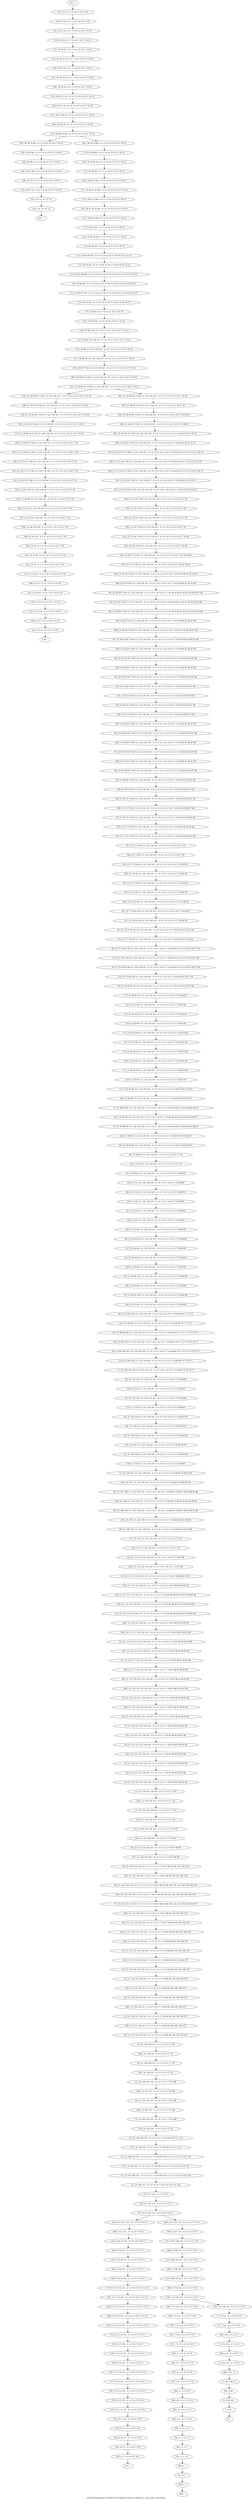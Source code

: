 digraph G {
graph [label="Tree-decomposition of width 9 for register allocator (function _core_state_transition)"]
0[label="0 | : "];
1[label="1 | 155 : "];
2[label="2 | 154 155 : "];
3[label="3 | 153 154 : 6 "];
4[label="4 | 152 153 : 0 1 4 5 6 "];
5[label="5 | 151 152 : 0 1 4 5 6 "];
6[label="6 | 7 151 : 0 1 4 5 6 7 8 "];
7[label="7 | 7 9 151 : 0 1 4 5 6 7 8 9 "];
8[label="8 | 9 149 150 151 : 0 1 4 5 6 7 8 9 "];
9[label="9 | 9 148 149 151 : 0 1 4 5 6 7 8 9 "];
10[label="10 | 9 147 148 151 : 0 1 4 5 6 7 8 9 "];
11[label="11 | 21 146 147 : 0 1 6 7 8 11 17 18 113 114 115 116 "];
12[label="12 | 21 145 146 147 : 0 1 6 7 8 11 17 18 109 110 111 112 113 114 115 116 "];
13[label="13 | 21 144 145 147 : 0 1 6 7 8 11 17 18 109 110 111 112 113 114 115 116 "];
14[label="14 | 21 143 144 147 : 0 1 6 7 8 11 17 18 109 110 111 112 "];
15[label="15 | 21 142 143 147 : 0 1 6 7 8 11 17 18 108 "];
16[label="16 | 21 141 142 147 : 0 1 6 7 8 11 17 18 108 "];
17[label="17 | 21 140 141 147 : 0 1 6 7 8 11 17 18 108 "];
18[label="18 | 21 139 140 147 : 0 1 6 7 8 11 17 18 "];
19[label="19 | 21 138 139 147 : 0 1 6 7 8 11 17 18 "];
20[label="20 | 21 137 138 139 147 : 0 1 6 7 8 11 17 18 98 99 104 105 106 107 "];
21[label="21 | 21 136 137 139 147 : 0 1 6 7 8 11 17 18 98 99 104 105 106 107 "];
22[label="22 | 21 135 136 139 147 : 0 1 6 7 8 11 17 18 98 99 104 105 106 107 "];
23[label="23 | 21 134 135 139 147 : 0 1 6 7 8 11 17 18 98 99 104 105 106 107 "];
24[label="24 | 21 133 134 135 139 147 : 0 1 6 7 8 11 17 18 98 99 104 105 106 107 "];
25[label="25 | 21 132 133 135 139 147 : 0 1 6 7 8 11 17 18 98 99 104 105 106 107 "];
26[label="26 | 21 131 132 135 139 147 : 0 1 6 7 8 11 17 18 97 98 99 104 105 106 107 "];
27[label="27 | 21 130 131 139 147 : 0 1 6 7 8 11 17 18 97 98 99 100 101 102 103 104 105 106 107 "];
28[label="28 | 21 129 130 139 147 : 0 1 6 7 8 11 17 18 97 98 99 100 101 102 103 104 105 106 107 "];
29[label="29 | 21 128 129 139 147 : 0 1 6 7 8 11 17 18 97 98 99 100 101 102 103 "];
30[label="30 | 21 127 128 139 147 : 0 1 6 7 8 11 17 18 97 98 99 "];
31[label="31 | 21 126 127 139 147 : 0 1 6 7 8 11 17 18 97 "];
32[label="32 | 21 125 126 139 147 : 0 1 6 7 8 11 17 18 "];
33[label="33 | 21 124 125 139 147 : 0 1 6 7 8 11 17 18 "];
34[label="34 | 21 123 124 125 139 147 : 0 1 6 7 8 11 17 18 87 88 93 94 95 96 "];
35[label="35 | 21 122 123 125 139 147 : 0 1 6 7 8 11 17 18 87 88 93 94 95 96 "];
36[label="36 | 21 121 122 125 139 147 : 0 1 6 7 8 11 17 18 87 88 93 94 95 96 "];
37[label="37 | 21 120 121 125 139 147 : 0 1 6 7 8 11 17 18 87 88 93 94 95 96 "];
38[label="38 | 21 119 120 121 125 139 147 : 0 1 6 7 8 11 17 18 87 88 93 94 95 96 "];
39[label="39 | 21 118 119 121 125 139 147 : 0 1 6 7 8 11 17 18 87 88 93 94 95 96 "];
40[label="40 | 21 117 118 121 125 139 147 : 0 1 6 7 8 11 17 18 87 88 93 94 95 96 "];
41[label="41 | 21 116 117 121 125 139 147 : 0 1 6 7 8 11 15 17 18 87 88 93 94 95 96 "];
42[label="42 | 21 115 116 117 125 139 147 : 0 1 6 7 8 11 14 15 17 18 87 88 93 94 95 96 "];
43[label="43 | 21 114 115 125 139 147 : 0 1 6 7 8 11 14 15 17 18 87 88 89 90 91 92 93 94 95 96 "];
44[label="44 | 21 113 114 125 139 147 : 0 1 6 7 8 11 14 15 17 18 87 88 89 90 91 92 93 94 95 96 "];
45[label="45 | 21 112 113 125 139 147 : 0 1 6 7 8 11 14 15 17 18 87 88 89 90 91 92 "];
46[label="46 | 21 111 112 125 139 147 : 0 1 6 7 8 11 14 15 17 18 87 88 "];
47[label="47 | 21 110 111 125 139 147 : 0 1 6 7 8 11 14 15 17 18 "];
48[label="48 | 21 109 110 111 125 139 147 : 0 1 6 7 8 11 14 15 17 18 68 69 83 84 85 86 "];
49[label="49 | 21 108 109 111 125 139 147 : 0 1 6 7 8 11 14 15 17 18 68 69 79 80 81 82 83 84 85 86 "];
50[label="50 | 21 107 108 111 125 139 147 : 0 1 6 7 8 11 14 15 17 18 68 69 79 80 81 82 83 84 85 86 "];
51[label="51 | 21 106 107 111 125 139 147 : 0 1 6 7 8 11 14 15 17 18 68 69 79 80 81 82 "];
52[label="52 | 21 105 106 111 125 139 147 : 0 1 6 7 8 11 14 15 17 18 68 69 78 "];
53[label="53 | 21 104 105 111 125 139 147 : 0 1 6 7 8 11 14 15 17 18 68 69 78 "];
54[label="54 | 21 103 104 111 125 139 147 : 0 1 6 7 8 11 14 15 17 18 68 69 78 "];
55[label="55 | 21 102 103 111 125 139 147 : 0 1 6 7 8 11 14 15 17 18 68 69 "];
56[label="56 | 21 101 102 111 125 139 147 : 0 1 6 7 8 11 14 15 17 18 68 69 "];
57[label="57 | 21 100 101 102 111 125 139 147 : 0 1 6 7 8 11 14 15 17 18 68 69 74 75 76 77 "];
58[label="58 | 21 99 100 102 111 125 139 147 : 0 1 6 7 8 11 14 15 17 18 68 69 70 71 72 73 74 75 76 77 "];
59[label="59 | 21 98 99 102 111 125 139 147 : 0 1 6 7 8 11 14 15 17 18 68 69 70 71 72 73 74 75 76 77 "];
60[label="60 | 21 97 98 102 111 125 139 147 : 0 1 6 7 8 11 14 15 17 18 68 69 70 71 72 73 "];
61[label="61 | 21 96 97 102 111 125 139 147 : 0 1 6 7 8 11 14 15 17 18 68 69 "];
62[label="62 | 21 95 96 102 111 125 139 147 : 0 1 6 7 8 11 14 15 17 18 68 69 "];
63[label="63 | 21 94 95 96 111 125 139 147 : 0 1 6 7 8 11 14 15 17 18 68 69 "];
64[label="64 | 21 93 94 96 111 125 139 147 : 0 1 6 7 8 11 14 15 17 18 68 69 "];
65[label="65 | 21 92 93 111 125 139 147 : 0 1 6 7 8 11 14 15 17 18 68 69 "];
66[label="66 | 21 91 92 111 125 139 147 : 0 1 6 7 8 11 14 15 17 18 68 69 "];
67[label="67 | 21 90 91 111 125 139 147 : 0 1 6 7 8 11 14 15 17 18 68 69 "];
68[label="68 | 21 89 90 111 125 139 147 : 0 1 6 7 8 11 14 15 17 18 "];
69[label="69 | 21 88 89 90 111 125 139 147 : 0 1 6 7 8 11 14 15 17 18 49 50 64 65 66 67 "];
70[label="70 | 21 87 88 90 111 125 139 147 : 0 1 6 7 8 11 14 15 17 18 49 50 60 61 62 63 64 65 66 67 "];
71[label="71 | 21 86 87 90 111 125 139 147 : 0 1 6 7 8 11 14 15 17 18 49 50 60 61 62 63 64 65 66 67 "];
72[label="72 | 21 85 86 90 111 125 139 147 : 0 1 6 7 8 11 14 15 17 18 49 50 60 61 62 63 "];
73[label="73 | 21 84 85 90 111 125 139 147 : 0 1 6 7 8 11 14 15 17 18 49 50 59 "];
74[label="74 | 21 83 84 90 111 125 139 147 : 0 1 6 7 8 11 14 15 17 18 49 50 59 "];
75[label="75 | 21 82 83 90 111 125 139 147 : 0 1 6 7 8 11 14 15 17 18 49 50 59 "];
76[label="76 | 21 81 82 90 111 125 139 147 : 0 1 6 7 8 11 14 15 17 18 49 50 "];
77[label="77 | 21 80 81 90 111 125 139 147 : 0 1 6 7 8 11 14 15 17 18 49 50 "];
78[label="78 | 21 79 80 81 90 111 125 139 147 : 0 1 6 7 8 11 14 15 17 18 49 50 55 56 57 58 "];
79[label="79 | 21 78 79 81 90 111 125 139 147 : 0 1 6 7 8 11 14 15 17 18 49 50 51 52 53 54 55 56 57 58 "];
80[label="80 | 21 77 78 81 90 111 125 139 147 : 0 1 6 7 8 11 14 15 17 18 49 50 51 52 53 54 55 56 57 58 "];
81[label="81 | 21 76 77 81 90 111 125 139 147 : 0 1 6 7 8 11 14 15 17 18 49 50 51 52 53 54 "];
82[label="82 | 21 75 76 81 90 111 125 139 147 : 0 1 6 7 8 11 14 15 16 17 18 49 50 "];
83[label="83 | 21 74 75 90 111 125 139 147 : 0 1 6 7 8 11 14 15 16 17 18 49 50 "];
84[label="84 | 21 73 74 90 111 125 139 147 : 0 1 6 7 8 11 14 15 16 17 18 49 50 "];
85[label="85 | 21 72 73 90 111 125 139 147 : 0 1 6 7 8 11 14 15 16 17 18 "];
86[label="86 | 21 71 72 73 90 111 125 139 147 : 0 1 6 7 8 11 14 15 16 17 18 39 40 45 46 47 48 "];
87[label="87 | 21 70 71 73 90 111 125 139 147 : 0 1 6 7 8 11 14 15 16 17 18 39 40 45 46 47 48 "];
88[label="88 | 21 69 70 73 90 111 125 139 147 : 0 1 6 7 8 11 14 15 16 17 18 39 40 45 46 47 48 "];
89[label="89 | 21 68 69 73 90 111 125 139 147 : 0 1 6 7 8 11 14 15 16 17 18 39 40 45 46 47 48 "];
90[label="90 | 21 67 68 69 73 90 111 125 139 147 : 0 1 6 7 8 11 14 15 16 17 18 39 40 45 46 47 48 "];
91[label="91 | 21 66 67 69 73 90 111 125 139 147 : 0 1 6 7 8 11 14 15 16 17 18 39 40 45 46 47 48 "];
92[label="92 | 21 65 66 69 73 90 111 125 139 147 : 0 1 6 7 8 11 14 15 16 17 18 39 40 45 46 47 48 "];
93[label="93 | 21 64 65 73 90 111 125 139 147 : 0 1 6 7 8 11 14 15 16 17 18 39 40 45 46 47 48 "];
94[label="94 | 21 63 64 73 90 111 125 139 147 : 0 1 6 7 8 11 14 15 16 17 18 39 40 45 46 47 48 "];
95[label="95 | 21 62 63 64 73 90 111 125 139 147 : 0 1 6 7 8 11 14 15 16 17 18 39 40 45 46 47 48 "];
96[label="96 | 21 61 62 64 73 90 111 125 139 147 : 0 1 6 7 8 11 14 15 16 17 18 39 40 45 46 47 48 "];
97[label="97 | 21 60 61 64 73 90 111 125 139 147 : 0 1 6 7 8 11 14 15 16 17 18 38 39 40 45 46 47 48 "];
98[label="98 | 21 59 60 73 90 111 125 139 147 : 0 1 6 7 8 11 14 15 16 17 18 38 39 40 41 42 43 44 45 46 47 48 "];
99[label="99 | 21 58 59 73 90 111 125 139 147 : 0 1 6 7 8 11 14 15 16 17 18 38 39 40 41 42 43 44 45 46 47 48 "];
100[label="100 | 21 57 58 73 90 111 125 139 147 : 0 1 6 7 8 11 14 15 16 17 18 38 39 40 41 42 43 44 "];
101[label="101 | 21 56 57 73 90 111 125 139 147 : 0 1 6 7 8 11 14 15 16 17 18 38 39 40 "];
102[label="102 | 21 55 56 73 90 111 125 139 147 : 0 1 6 7 8 11 14 15 16 17 18 38 "];
103[label="103 | 21 54 55 73 90 111 125 139 147 : 0 1 6 7 8 11 14 15 16 17 18 "];
104[label="104 | 21 53 54 73 90 111 125 139 147 : 0 1 6 7 8 11 14 15 16 17 18 "];
105[label="105 | 21 52 53 54 73 90 111 125 139 147 : 0 1 6 7 8 11 14 15 16 17 18 28 29 34 35 36 37 "];
106[label="106 | 21 51 52 54 73 90 111 125 139 147 : 0 1 6 7 8 11 14 15 16 17 18 28 29 30 31 32 33 34 35 36 37 "];
107[label="107 | 21 50 51 54 73 90 111 125 139 147 : 0 1 6 7 8 11 14 15 16 17 18 28 29 30 31 32 33 34 35 36 37 "];
108[label="108 | 21 49 50 54 73 90 111 125 139 147 : 0 1 6 7 8 11 14 15 16 17 18 28 29 30 31 32 33 "];
109[label="109 | 21 48 49 54 73 90 111 125 139 147 : 0 1 6 7 8 11 14 15 16 17 18 28 29 "];
110[label="110 | 30 47 48 : 0 1 6 7 8 14 15 16 17 18 19 24 25 26 27 "];
111[label="111 | 30 46 47 48 : 0 1 6 7 8 14 15 16 17 18 19 20 21 22 23 24 25 26 27 "];
112[label="112 | 30 45 46 48 : 0 1 6 7 8 14 15 16 17 18 19 20 21 22 23 24 25 26 27 "];
113[label="113 | 30 44 45 48 : 0 1 6 7 8 14 15 16 17 18 19 20 21 22 23 "];
114[label="114 | 30 43 44 48 : 0 1 6 7 8 14 15 16 17 18 19 "];
115[label="115 | 30 42 43 48 : 0 1 6 7 8 14 15 16 17 18 19 "];
116[label="116 | 30 41 42 43 48 : 0 1 6 7 8 14 15 16 17 18 19 "];
117[label="117 | 30 40 41 43 48 : 0 1 6 7 8 14 15 16 17 18 19 "];
118[label="118 | 30 39 40 48 : 0 1 6 7 8 14 15 16 17 18 19 "];
119[label="119 | 30 37 38 39 : 0 1 6 7 8 14 15 16 17 18 19 "];
120[label="120 | 30 36 37 39 : 0 1 6 7 8 14 15 16 17 18 19 "];
121[label="121 | 30 35 36 39 : 0 1 7 8 14 15 16 17 18 19 "];
122[label="122 | 30 34 35 36 : 0 1 7 8 14 15 16 17 18 19 "];
123[label="123 | 30 33 34 : 0 1 7 8 14 15 16 17 18 19 "];
124[label="124 | 30 32 48 : 0 1 6 7 8 14 15 16 17 18 19 "];
125[label="125 | 30 31 32 : 0 1 6 7 8 14 15 16 17 18 19 "];
126[label="126 | 21 29 30 54 73 90 111 125 139 147 : 0 1 6 7 8 11 14 15 16 17 18 19 "];
127[label="127 | 21 28 29 54 73 90 111 125 139 147 : 0 1 6 7 8 11 14 15 16 17 18 19 "];
128[label="128 | 21 27 28 54 73 90 111 125 139 147 : 0 1 6 7 8 11 14 15 16 17 18 "];
129[label="129 | 21 26 27 54 73 90 111 125 139 147 : 0 1 6 7 8 11 14 15 16 17 18 "];
130[label="130 | 21 25 26 : 0 1 6 7 8 11 14 15 16 17 18 "];
131[label="131 | 21 24 25 : 0 1 6 7 8 11 14 15 16 17 18 "];
132[label="132 | 21 23 24 : 0 1 6 7 8 11 14 15 16 "];
133[label="133 | 21 22 23 : 0 1 6 7 8 11 14 15 "];
134[label="134 | 9 20 21 151 : 0 1 4 5 6 7 8 9 11 "];
135[label="135 | 9 19 20 151 : 0 1 4 5 6 7 8 9 11 "];
136[label="136 | 9 18 19 151 : 0 1 4 5 6 7 8 9 11 "];
137[label="137 | 9 17 18 19 151 : 0 1 4 5 6 7 8 9 11 12 13 "];
138[label="138 | 9 16 17 19 151 : 0 1 4 5 6 7 8 9 11 12 13 "];
139[label="139 | 9 15 16 19 151 : 0 1 4 5 6 7 8 9 11 12 13 "];
140[label="140 | 9 14 15 151 : 0 1 4 5 6 7 8 9 11 "];
141[label="141 | 9 13 14 151 : 0 1 4 5 6 7 8 9 10 11 "];
142[label="142 | 9 12 13 151 : 0 1 4 5 6 7 8 9 10 11 "];
143[label="143 | 9 11 12 151 : 0 1 4 5 6 7 8 9 10 "];
144[label="144 | 9 10 11 : 0 1 4 5 6 7 8 9 "];
145[label="145 | 7 8 9 : 0 1 4 5 6 7 8 9 "];
146[label="146 | 6 7 : 0 1 4 5 6 7 8 "];
147[label="147 | 5 6 : 0 1 4 5 6 7 8 "];
148[label="148 | 4 5 : 0 1 2 3 4 5 6 "];
149[label="149 | 3 4 : 0 1 2 3 4 5 "];
150[label="150 | 2 3 : 0 1 2 3 "];
151[label="151 | 1 2 : 0 1 "];
152[label="152 | 0 1 : "];
153[label="153 | 30 38 39 48 : 0 1 6 7 8 14 15 16 17 18 19 "];
154[label="154 | 30 38 39 48 : 0 1 6 7 8 14 15 16 17 18 19 "];
155[label="155 | 21 30 48 54 73 90 111 125 139 147 : 0 1 6 7 8 11 14 15 16 17 18 19 "];
156[label="156 | 21 30 48 54 73 90 111 125 139 147 : 0 1 6 7 8 11 14 15 16 17 18 19 "];
157[label="157 | 9 21 147 151 : 0 1 4 5 6 7 8 9 11 "];
158[label="158 | 9 21 147 151 : 0 1 4 5 6 7 8 9 11 "];
159[label="159 | 7 9 150 151 : 0 1 4 5 6 7 8 9 "];
160[label="160 | 7 9 150 151 : 0 1 4 5 6 7 8 9 "];
161[label="161 | : "];
162[label="162 | 30 34 : 0 1 7 8 14 15 16 17 18 19 "];
163[label="163 | 30 35 36 : 0 1 7 8 14 15 16 17 18 19 "];
164[label="164 | 30 36 39 : 0 1 7 8 14 15 16 17 18 19 "];
165[label="165 | 30 37 39 : 0 1 6 7 8 14 15 16 17 18 19 "];
166[label="166 | 30 38 39 : 0 1 6 7 8 14 15 16 17 18 19 "];
167[label="167 | : "];
168[label="168 | 30 32 : 0 1 6 7 8 14 15 16 17 18 19 "];
169[label="169 | 30 48 : 0 1 6 7 8 14 15 16 17 18 19 "];
170[label="170 | 30 39 48 : 0 1 6 7 8 14 15 16 17 18 19 "];
171[label="171 | 30 40 48 : 0 1 6 7 8 14 15 16 17 18 19 "];
172[label="172 | 30 41 43 48 : 0 1 6 7 8 14 15 16 17 18 19 "];
173[label="173 | 30 43 48 : 0 1 6 7 8 14 15 16 17 18 19 "];
174[label="174 | 30 44 48 : 0 1 6 7 8 14 15 16 17 18 19 "];
175[label="175 | 30 45 48 : 0 1 6 7 8 14 15 16 17 18 19 20 21 22 23 "];
176[label="176 | 30 46 48 : 0 1 6 7 8 14 15 16 17 18 19 20 21 22 23 24 25 26 27 "];
177[label="177 | 30 48 : 0 1 6 7 8 14 15 16 17 18 19 "];
178[label="178 | : "];
179[label="179 | 21 23 : 0 1 6 7 8 11 14 15 "];
180[label="180 | 21 24 : 0 1 6 7 8 11 14 15 16 "];
181[label="181 | 21 25 : 0 1 6 7 8 11 14 15 16 17 18 "];
182[label="182 | 21 26 : 0 1 6 7 8 11 14 15 16 17 18 "];
183[label="183 | 21 27 54 73 90 111 125 139 147 : 0 1 6 7 8 11 14 15 16 17 18 "];
184[label="184 | 21 28 54 73 90 111 125 139 147 : 0 1 6 7 8 11 14 15 16 17 18 "];
185[label="185 | 21 29 54 73 90 111 125 139 147 : 0 1 6 7 8 11 14 15 16 17 18 19 "];
186[label="186 | 21 30 54 73 90 111 125 139 147 : 0 1 6 7 8 11 14 15 16 17 18 19 "];
187[label="187 | 21 48 54 73 90 111 125 139 147 : 0 1 6 7 8 11 14 15 16 17 18 "];
188[label="188 | 21 49 54 73 90 111 125 139 147 : 0 1 6 7 8 11 14 15 16 17 18 28 29 "];
189[label="189 | 21 50 54 73 90 111 125 139 147 : 0 1 6 7 8 11 14 15 16 17 18 28 29 30 31 32 33 "];
190[label="190 | 21 51 54 73 90 111 125 139 147 : 0 1 6 7 8 11 14 15 16 17 18 28 29 30 31 32 33 34 35 36 37 "];
191[label="191 | 21 52 54 73 90 111 125 139 147 : 0 1 6 7 8 11 14 15 16 17 18 28 29 34 35 36 37 "];
192[label="192 | 21 54 73 90 111 125 139 147 : 0 1 6 7 8 11 14 15 16 17 18 "];
193[label="193 | 21 55 73 90 111 125 139 147 : 0 1 6 7 8 11 14 15 16 17 18 "];
194[label="194 | 21 56 73 90 111 125 139 147 : 0 1 6 7 8 11 14 15 16 17 18 38 "];
195[label="195 | 21 57 73 90 111 125 139 147 : 0 1 6 7 8 11 14 15 16 17 18 38 39 40 "];
196[label="196 | 21 58 73 90 111 125 139 147 : 0 1 6 7 8 11 14 15 16 17 18 38 39 40 41 42 43 44 "];
197[label="197 | 21 59 73 90 111 125 139 147 : 0 1 6 7 8 11 14 15 16 17 18 38 39 40 41 42 43 44 45 46 47 48 "];
198[label="198 | 21 60 73 90 111 125 139 147 : 0 1 6 7 8 11 14 15 16 17 18 38 39 40 45 46 47 48 "];
199[label="199 | 21 61 64 73 90 111 125 139 147 : 0 1 6 7 8 11 14 15 16 17 18 39 40 45 46 47 48 "];
200[label="200 | 21 62 64 73 90 111 125 139 147 : 0 1 6 7 8 11 14 15 16 17 18 39 40 45 46 47 48 "];
201[label="201 | 21 64 73 90 111 125 139 147 : 0 1 6 7 8 11 14 15 16 17 18 39 40 45 46 47 48 "];
202[label="202 | 21 65 73 90 111 125 139 147 : 0 1 6 7 8 11 14 15 16 17 18 39 40 45 46 47 48 "];
203[label="203 | 21 66 69 73 90 111 125 139 147 : 0 1 6 7 8 11 14 15 16 17 18 39 40 45 46 47 48 "];
204[label="204 | 21 67 69 73 90 111 125 139 147 : 0 1 6 7 8 11 14 15 16 17 18 39 40 45 46 47 48 "];
205[label="205 | 21 69 73 90 111 125 139 147 : 0 1 6 7 8 11 14 15 16 17 18 39 40 45 46 47 48 "];
206[label="206 | 21 70 73 90 111 125 139 147 : 0 1 6 7 8 11 14 15 16 17 18 39 40 45 46 47 48 "];
207[label="207 | 21 71 73 90 111 125 139 147 : 0 1 6 7 8 11 14 15 16 17 18 39 40 45 46 47 48 "];
208[label="208 | 21 73 90 111 125 139 147 : 0 1 6 7 8 11 14 15 16 17 18 "];
209[label="209 | 21 74 90 111 125 139 147 : 0 1 6 7 8 11 14 15 16 17 18 49 50 "];
210[label="210 | 21 75 90 111 125 139 147 : 0 1 6 7 8 11 14 15 16 17 18 49 50 "];
211[label="211 | 21 76 81 90 111 125 139 147 : 0 1 6 7 8 11 14 15 17 18 49 50 "];
212[label="212 | 21 77 81 90 111 125 139 147 : 0 1 6 7 8 11 14 15 17 18 49 50 51 52 53 54 "];
213[label="213 | 21 78 81 90 111 125 139 147 : 0 1 6 7 8 11 14 15 17 18 49 50 51 52 53 54 55 56 57 58 "];
214[label="214 | 21 79 81 90 111 125 139 147 : 0 1 6 7 8 11 14 15 17 18 49 50 55 56 57 58 "];
215[label="215 | 21 81 90 111 125 139 147 : 0 1 6 7 8 11 14 15 17 18 49 50 "];
216[label="216 | 21 82 90 111 125 139 147 : 0 1 6 7 8 11 14 15 17 18 49 50 "];
217[label="217 | 21 83 90 111 125 139 147 : 0 1 6 7 8 11 14 15 17 18 49 50 59 "];
218[label="218 | 21 84 90 111 125 139 147 : 0 1 6 7 8 11 14 15 17 18 49 50 59 "];
219[label="219 | 21 85 90 111 125 139 147 : 0 1 6 7 8 11 14 15 17 18 49 50 "];
220[label="220 | 21 86 90 111 125 139 147 : 0 1 6 7 8 11 14 15 17 18 49 50 60 61 62 63 "];
221[label="221 | 21 87 90 111 125 139 147 : 0 1 6 7 8 11 14 15 17 18 49 50 60 61 62 63 64 65 66 67 "];
222[label="222 | 21 88 90 111 125 139 147 : 0 1 6 7 8 11 14 15 17 18 49 50 64 65 66 67 "];
223[label="223 | 21 90 111 125 139 147 : 0 1 6 7 8 11 14 15 17 18 "];
224[label="224 | 21 91 111 125 139 147 : 0 1 6 7 8 11 14 15 17 18 68 69 "];
225[label="225 | 21 92 111 125 139 147 : 0 1 6 7 8 11 14 15 17 18 68 69 "];
226[label="226 | 21 93 111 125 139 147 : 0 1 6 7 8 11 14 15 17 18 68 69 "];
227[label="227 | 21 94 96 111 125 139 147 : 0 1 6 7 8 11 14 15 17 18 68 69 "];
228[label="228 | 21 95 96 111 125 139 147 : 0 1 6 7 8 11 14 15 17 18 68 69 "];
229[label="229 | 21 96 102 111 125 139 147 : 0 1 6 7 8 11 14 15 17 18 68 69 "];
230[label="230 | 21 97 102 111 125 139 147 : 0 1 6 7 8 11 14 15 17 18 68 69 "];
231[label="231 | 21 98 102 111 125 139 147 : 0 1 6 7 8 11 14 15 17 18 68 69 70 71 72 73 "];
232[label="232 | 21 99 102 111 125 139 147 : 0 1 6 7 8 11 14 15 17 18 68 69 70 71 72 73 74 75 76 77 "];
233[label="233 | 21 100 102 111 125 139 147 : 0 1 6 7 8 11 14 15 17 18 68 69 74 75 76 77 "];
234[label="234 | 21 102 111 125 139 147 : 0 1 6 7 8 11 14 15 17 18 68 69 "];
235[label="235 | 21 103 111 125 139 147 : 0 1 6 7 8 11 14 15 17 18 68 69 "];
236[label="236 | 21 104 111 125 139 147 : 0 1 6 7 8 11 14 15 17 18 68 69 78 "];
237[label="237 | 21 105 111 125 139 147 : 0 1 6 7 8 11 14 15 17 18 68 69 78 "];
238[label="238 | 21 106 111 125 139 147 : 0 1 6 7 8 11 14 15 17 18 68 69 "];
239[label="239 | 21 107 111 125 139 147 : 0 1 6 7 8 11 14 15 17 18 68 69 79 80 81 82 "];
240[label="240 | 21 108 111 125 139 147 : 0 1 6 7 8 11 14 15 17 18 68 69 79 80 81 82 83 84 85 86 "];
241[label="241 | 21 109 111 125 139 147 : 0 1 6 7 8 11 14 15 17 18 68 69 83 84 85 86 "];
242[label="242 | 21 111 125 139 147 : 0 1 6 7 8 11 14 15 17 18 "];
243[label="243 | 21 112 125 139 147 : 0 1 6 7 8 11 14 15 17 18 87 88 "];
244[label="244 | 21 113 125 139 147 : 0 1 6 7 8 11 14 15 17 18 87 88 89 90 91 92 "];
245[label="245 | 21 114 125 139 147 : 0 1 6 7 8 11 14 15 17 18 87 88 89 90 91 92 93 94 95 96 "];
246[label="246 | 21 115 125 139 147 : 0 1 6 7 8 11 14 15 17 18 87 88 93 94 95 96 "];
247[label="247 | 21 116 117 125 139 147 : 0 1 6 7 8 11 15 17 18 87 88 93 94 95 96 "];
248[label="248 | 21 117 121 125 139 147 : 0 1 6 7 8 11 17 18 87 88 93 94 95 96 "];
249[label="249 | 21 118 121 125 139 147 : 0 1 6 7 8 11 17 18 87 88 93 94 95 96 "];
250[label="250 | 21 119 121 125 139 147 : 0 1 6 7 8 11 17 18 87 88 93 94 95 96 "];
251[label="251 | 21 121 125 139 147 : 0 1 6 7 8 11 17 18 87 88 93 94 95 96 "];
252[label="252 | 21 122 125 139 147 : 0 1 6 7 8 11 17 18 87 88 93 94 95 96 "];
253[label="253 | 21 123 125 139 147 : 0 1 6 7 8 11 17 18 87 88 93 94 95 96 "];
254[label="254 | 21 125 139 147 : 0 1 6 7 8 11 17 18 "];
255[label="255 | 21 126 139 147 : 0 1 6 7 8 11 17 18 "];
256[label="256 | 21 127 139 147 : 0 1 6 7 8 11 17 18 97 "];
257[label="257 | 21 128 139 147 : 0 1 6 7 8 11 17 18 97 98 99 "];
258[label="258 | 21 129 139 147 : 0 1 6 7 8 11 17 18 97 98 99 100 101 102 103 "];
259[label="259 | 21 130 139 147 : 0 1 6 7 8 11 17 18 97 98 99 100 101 102 103 104 105 106 107 "];
260[label="260 | 21 131 139 147 : 0 1 6 7 8 11 17 18 97 98 99 104 105 106 107 "];
261[label="261 | 21 132 135 139 147 : 0 1 6 7 8 11 17 18 98 99 104 105 106 107 "];
262[label="262 | 21 133 135 139 147 : 0 1 6 7 8 11 17 18 98 99 104 105 106 107 "];
263[label="263 | 21 135 139 147 : 0 1 6 7 8 11 17 18 98 99 104 105 106 107 "];
264[label="264 | 21 136 139 147 : 0 1 6 7 8 11 17 18 98 99 104 105 106 107 "];
265[label="265 | 21 137 139 147 : 0 1 6 7 8 11 17 18 98 99 104 105 106 107 "];
266[label="266 | 21 139 147 : 0 1 6 7 8 11 17 18 "];
267[label="267 | 21 140 147 : 0 1 6 7 8 11 17 18 "];
268[label="268 | 21 141 147 : 0 1 6 7 8 11 17 18 108 "];
269[label="269 | 21 142 147 : 0 1 6 7 8 11 17 18 108 "];
270[label="270 | 21 143 147 : 0 1 6 7 8 11 17 18 "];
271[label="271 | 21 144 147 : 0 1 6 7 8 11 17 18 109 110 111 112 "];
272[label="272 | 21 145 147 : 0 1 6 7 8 11 17 18 109 110 111 112 113 114 115 116 "];
273[label="273 | 21 147 : 0 1 6 7 8 11 "];
274[label="274 | : "];
275[label="275 | 9 11 : 0 1 4 5 6 7 8 9 "];
276[label="276 | 9 12 151 : 0 1 4 5 6 7 8 9 10 "];
277[label="277 | 9 13 151 : 0 1 4 5 6 7 8 9 10 11 "];
278[label="278 | 9 14 151 : 0 1 4 5 6 7 8 9 11 "];
279[label="279 | 9 15 151 : 0 1 4 5 6 7 8 9 11 "];
280[label="280 | 9 16 19 151 : 0 1 4 5 6 7 8 9 11 12 13 "];
281[label="281 | 9 17 19 151 : 0 1 4 5 6 7 8 9 11 12 13 "];
282[label="282 | 9 19 151 : 0 1 4 5 6 7 8 9 11 "];
283[label="283 | 9 20 151 : 0 1 4 5 6 7 8 9 11 "];
284[label="284 | 9 21 151 : 0 1 4 5 6 7 8 9 11 "];
285[label="285 | 9 147 151 : 0 1 4 5 6 7 8 9 "];
286[label="286 | 9 148 151 : 0 1 4 5 6 7 8 9 "];
287[label="287 | 9 149 151 : 0 1 4 5 6 7 8 9 "];
288[label="288 | 9 150 151 : 0 1 4 5 6 7 8 9 "];
289[label="289 | : "];
290[label="290 | 1 : "];
291[label="291 | 2 : 0 1 "];
292[label="292 | 3 : 0 1 2 3 "];
293[label="293 | 4 : 0 1 2 3 4 5 "];
294[label="294 | 5 : 0 1 4 5 6 "];
295[label="295 | 6 : 0 1 4 5 6 7 8 "];
296[label="296 | 7 : 0 1 4 5 6 7 8 "];
297[label="297 | 7 9 : 0 1 4 5 6 7 8 9 "];
298[label="298 | 151 : 0 1 4 5 6 "];
299[label="299 | 152 : 0 1 4 5 6 "];
300[label="300 | 153 : 6 "];
301[label="301 | 154 : "];
302[label="302 | 21 147 151 : 0 1 4 5 6 7 8 11 "];
303[label="303 | 21 131 135 139 147 : 0 1 6 7 8 11 17 18 97 98 99 104 105 106 107 "];
304[label="304 | 21 115 117 125 139 147 : 0 1 6 7 8 11 14 15 17 18 87 88 93 94 95 96 "];
305[label="305 | 21 93 96 111 125 139 147 : 0 1 6 7 8 11 14 15 17 18 68 69 "];
306[label="306 | 21 75 81 90 111 125 139 147 : 0 1 6 7 8 11 14 15 16 17 18 49 50 "];
307[label="307 | 21 65 69 73 90 111 125 139 147 : 0 1 6 7 8 11 14 15 16 17 18 39 40 45 46 47 48 "];
308[label="308 | 21 60 64 73 90 111 125 139 147 : 0 1 6 7 8 11 14 15 16 17 18 38 39 40 45 46 47 48 "];
309[label="309 | 30 48 54 73 90 111 125 139 147 : 0 1 6 7 8 11 14 15 16 17 18 19 "];
310[label="310 | 30 48 73 90 111 125 139 147 : 0 1 6 7 8 11 14 15 16 17 18 19 "];
311[label="311 | 30 48 90 111 125 139 147 : 0 1 6 7 8 11 14 15 16 17 18 19 "];
312[label="312 | 30 48 111 125 139 147 : 0 1 6 7 8 11 14 15 16 17 18 19 "];
313[label="313 | 30 48 125 139 147 : 0 1 6 7 8 11 14 15 16 17 18 19 "];
314[label="314 | 30 48 139 147 : 0 1 6 7 8 11 14 15 16 17 18 19 "];
315[label="315 | 30 48 147 : 0 1 6 7 8 14 15 16 17 18 19 "];
316[label="316 | 30 40 43 48 : 0 1 6 7 8 14 15 16 17 18 19 "];
317[label="317 | 30 34 36 : 0 1 7 8 14 15 16 17 18 19 "];
318[label="318 | 33 34 : 0 1 7 8 14 15 16 17 18 "];
319[label="319 | 34 : 0 1 7 8 14 15 16 17 18 "];
320[label="320 | 30 39 48 : 0 1 6 7 8 14 15 16 17 18 19 "];
321[label="321 | 31 32 : 0 1 6 7 8 "];
322[label="322 | 32 : 0 1 6 7 8 "];
323[label="323 | 21 26 54 73 90 111 125 139 147 : 0 1 6 7 8 11 14 15 16 17 18 "];
324[label="324 | 21 26 73 90 111 125 139 147 : 0 1 6 7 8 11 14 15 16 17 18 "];
325[label="325 | 21 26 90 111 125 139 147 : 0 1 6 7 8 11 14 15 16 17 18 "];
326[label="326 | 21 26 111 125 139 147 : 0 1 6 7 8 11 14 15 16 17 18 "];
327[label="327 | 21 26 125 139 147 : 0 1 6 7 8 11 14 15 16 17 18 "];
328[label="328 | 21 26 139 147 : 0 1 6 7 8 11 14 15 16 17 18 "];
329[label="329 | 21 26 147 : 0 1 6 7 8 11 14 15 16 17 18 "];
330[label="330 | 22 23 : 0 1 6 7 8 11 14 15 "];
331[label="331 | 23 : 0 1 6 7 8 11 14 15 "];
332[label="332 | 9 15 19 151 : 0 1 4 5 6 7 8 9 11 "];
333[label="333 | 9 11 151 : 0 1 4 5 6 7 8 9 "];
334[label="334 | 10 11 : 0 1 4 5 6 7 8 9 "];
335[label="335 | 11 : 0 1 4 5 6 7 8 9 "];
336[label="336 | 7 9 151 : 0 1 4 5 6 7 8 9 "];
337[label="337 | 7 9 : 0 1 4 5 6 7 8 9 "];
338[label="338 | 1 : "];
339[label="339 | 7 9 150 151 : 0 1 4 5 6 7 8 9 "];
340[label="340 | 9 21 147 151 : 0 1 4 5 6 7 8 9 11 "];
341[label="341 | 21 30 48 54 73 90 111 125 139 147 : 0 1 6 7 8 11 14 15 16 17 18 19 "];
342[label="342 | 30 38 39 48 : 0 1 6 7 8 14 15 16 17 18 19 "];
136->137 ;
168->125 ;
124->168 ;
169->124 ;
179->133 ;
132->179 ;
180->132 ;
131->180 ;
181->131 ;
130->181 ;
182->130 ;
183->129 ;
128->183 ;
184->128 ;
127->184 ;
185->127 ;
126->185 ;
186->126 ;
156->186 ;
275->144 ;
276->143 ;
142->276 ;
277->142 ;
141->277 ;
278->141 ;
140->278 ;
279->140 ;
280->139 ;
138->280 ;
281->138 ;
137->281 ;
282->136 ;
135->282 ;
283->135 ;
134->283 ;
284->134 ;
158->284 ;
290->152 ;
151->290 ;
291->151 ;
150->291 ;
292->150 ;
149->292 ;
293->149 ;
148->293 ;
294->148 ;
147->294 ;
295->147 ;
146->295 ;
296->146 ;
297->145 ;
320->169 ;
154->320 ;
125->321 ;
322->167 ;
321->322 ;
129->323 ;
323->324 ;
324->325 ;
325->326 ;
326->327 ;
327->328 ;
329->182 ;
328->329 ;
133->330 ;
331->178 ;
330->331 ;
332->279 ;
139->332 ;
333->275 ;
143->333 ;
144->334 ;
335->274 ;
334->335 ;
336->297 ;
160->336 ;
337->296 ;
145->337 ;
338->289 ;
152->338 ;
161->319 ;
319->318 ;
318->123 ;
123->162 ;
162->317 ;
317->122 ;
122->163 ;
163->121 ;
121->164 ;
164->120 ;
120->165 ;
165->119 ;
119->166 ;
166->153 ;
170->118 ;
118->171 ;
171->316 ;
316->117 ;
117->172 ;
172->116 ;
116->115 ;
115->173 ;
173->114 ;
114->174 ;
174->113 ;
113->175 ;
175->112 ;
112->176 ;
176->111 ;
111->110 ;
110->177 ;
177->315 ;
315->314 ;
314->313 ;
313->312 ;
312->311 ;
311->310 ;
310->309 ;
309->155 ;
187->109 ;
109->188 ;
188->108 ;
108->189 ;
189->107 ;
107->190 ;
190->106 ;
106->191 ;
191->105 ;
105->104 ;
104->192 ;
192->103 ;
103->193 ;
193->102 ;
102->194 ;
194->101 ;
101->195 ;
195->100 ;
100->196 ;
196->99 ;
99->197 ;
197->98 ;
98->198 ;
198->308 ;
308->97 ;
97->199 ;
199->96 ;
96->200 ;
200->95 ;
95->94 ;
94->201 ;
201->93 ;
93->202 ;
202->307 ;
307->92 ;
92->203 ;
203->91 ;
91->204 ;
204->90 ;
90->89 ;
89->205 ;
205->88 ;
88->206 ;
206->87 ;
87->207 ;
207->86 ;
86->85 ;
85->208 ;
208->84 ;
84->209 ;
209->83 ;
83->210 ;
210->306 ;
306->82 ;
82->211 ;
211->81 ;
81->212 ;
212->80 ;
80->213 ;
213->79 ;
79->214 ;
214->78 ;
78->77 ;
77->215 ;
215->76 ;
76->216 ;
216->75 ;
75->217 ;
217->74 ;
74->218 ;
218->73 ;
73->219 ;
219->72 ;
72->220 ;
220->71 ;
71->221 ;
221->70 ;
70->222 ;
222->69 ;
69->68 ;
68->223 ;
223->67 ;
67->224 ;
224->66 ;
66->225 ;
225->65 ;
65->226 ;
226->305 ;
305->64 ;
64->227 ;
227->63 ;
63->228 ;
228->62 ;
62->229 ;
229->61 ;
61->230 ;
230->60 ;
60->231 ;
231->59 ;
59->232 ;
232->58 ;
58->233 ;
233->57 ;
57->56 ;
56->234 ;
234->55 ;
55->235 ;
235->54 ;
54->236 ;
236->53 ;
53->237 ;
237->52 ;
52->238 ;
238->51 ;
51->239 ;
239->50 ;
50->240 ;
240->49 ;
49->241 ;
241->48 ;
48->47 ;
47->242 ;
242->46 ;
46->243 ;
243->45 ;
45->244 ;
244->44 ;
44->245 ;
245->43 ;
43->246 ;
246->304 ;
304->42 ;
42->247 ;
247->41 ;
41->248 ;
248->40 ;
40->249 ;
249->39 ;
39->250 ;
250->38 ;
38->37 ;
37->251 ;
251->36 ;
36->252 ;
252->35 ;
35->253 ;
253->34 ;
34->33 ;
33->254 ;
254->32 ;
32->255 ;
255->31 ;
31->256 ;
256->30 ;
30->257 ;
257->29 ;
29->258 ;
258->28 ;
28->259 ;
259->27 ;
27->260 ;
260->303 ;
303->26 ;
26->261 ;
261->25 ;
25->262 ;
262->24 ;
24->23 ;
23->263 ;
263->22 ;
22->264 ;
264->21 ;
21->265 ;
265->20 ;
20->19 ;
19->266 ;
266->18 ;
18->267 ;
267->17 ;
17->268 ;
268->16 ;
16->269 ;
269->15 ;
15->270 ;
270->14 ;
14->271 ;
271->13 ;
13->272 ;
272->12 ;
12->11 ;
11->273 ;
273->302 ;
302->157 ;
285->10 ;
10->286 ;
286->9 ;
9->287 ;
287->8 ;
8->288 ;
288->159 ;
7->6 ;
6->298 ;
298->5 ;
5->299 ;
299->4 ;
4->300 ;
300->3 ;
3->301 ;
301->2 ;
2->1 ;
1->0 ;
339->7 ;
340->285 ;
341->187 ;
342->170 ;
159->160 ;
159->339 ;
157->158 ;
157->340 ;
155->156 ;
155->341 ;
153->154 ;
153->342 ;
}

